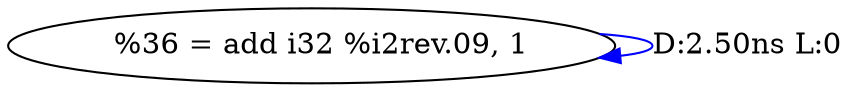 digraph {
Node0x2ee3370[label="  %36 = add i32 %i2rev.09, 1"];
Node0x2ee3370 -> Node0x2ee3370[label="D:2.50ns L:0",color=blue];
}
